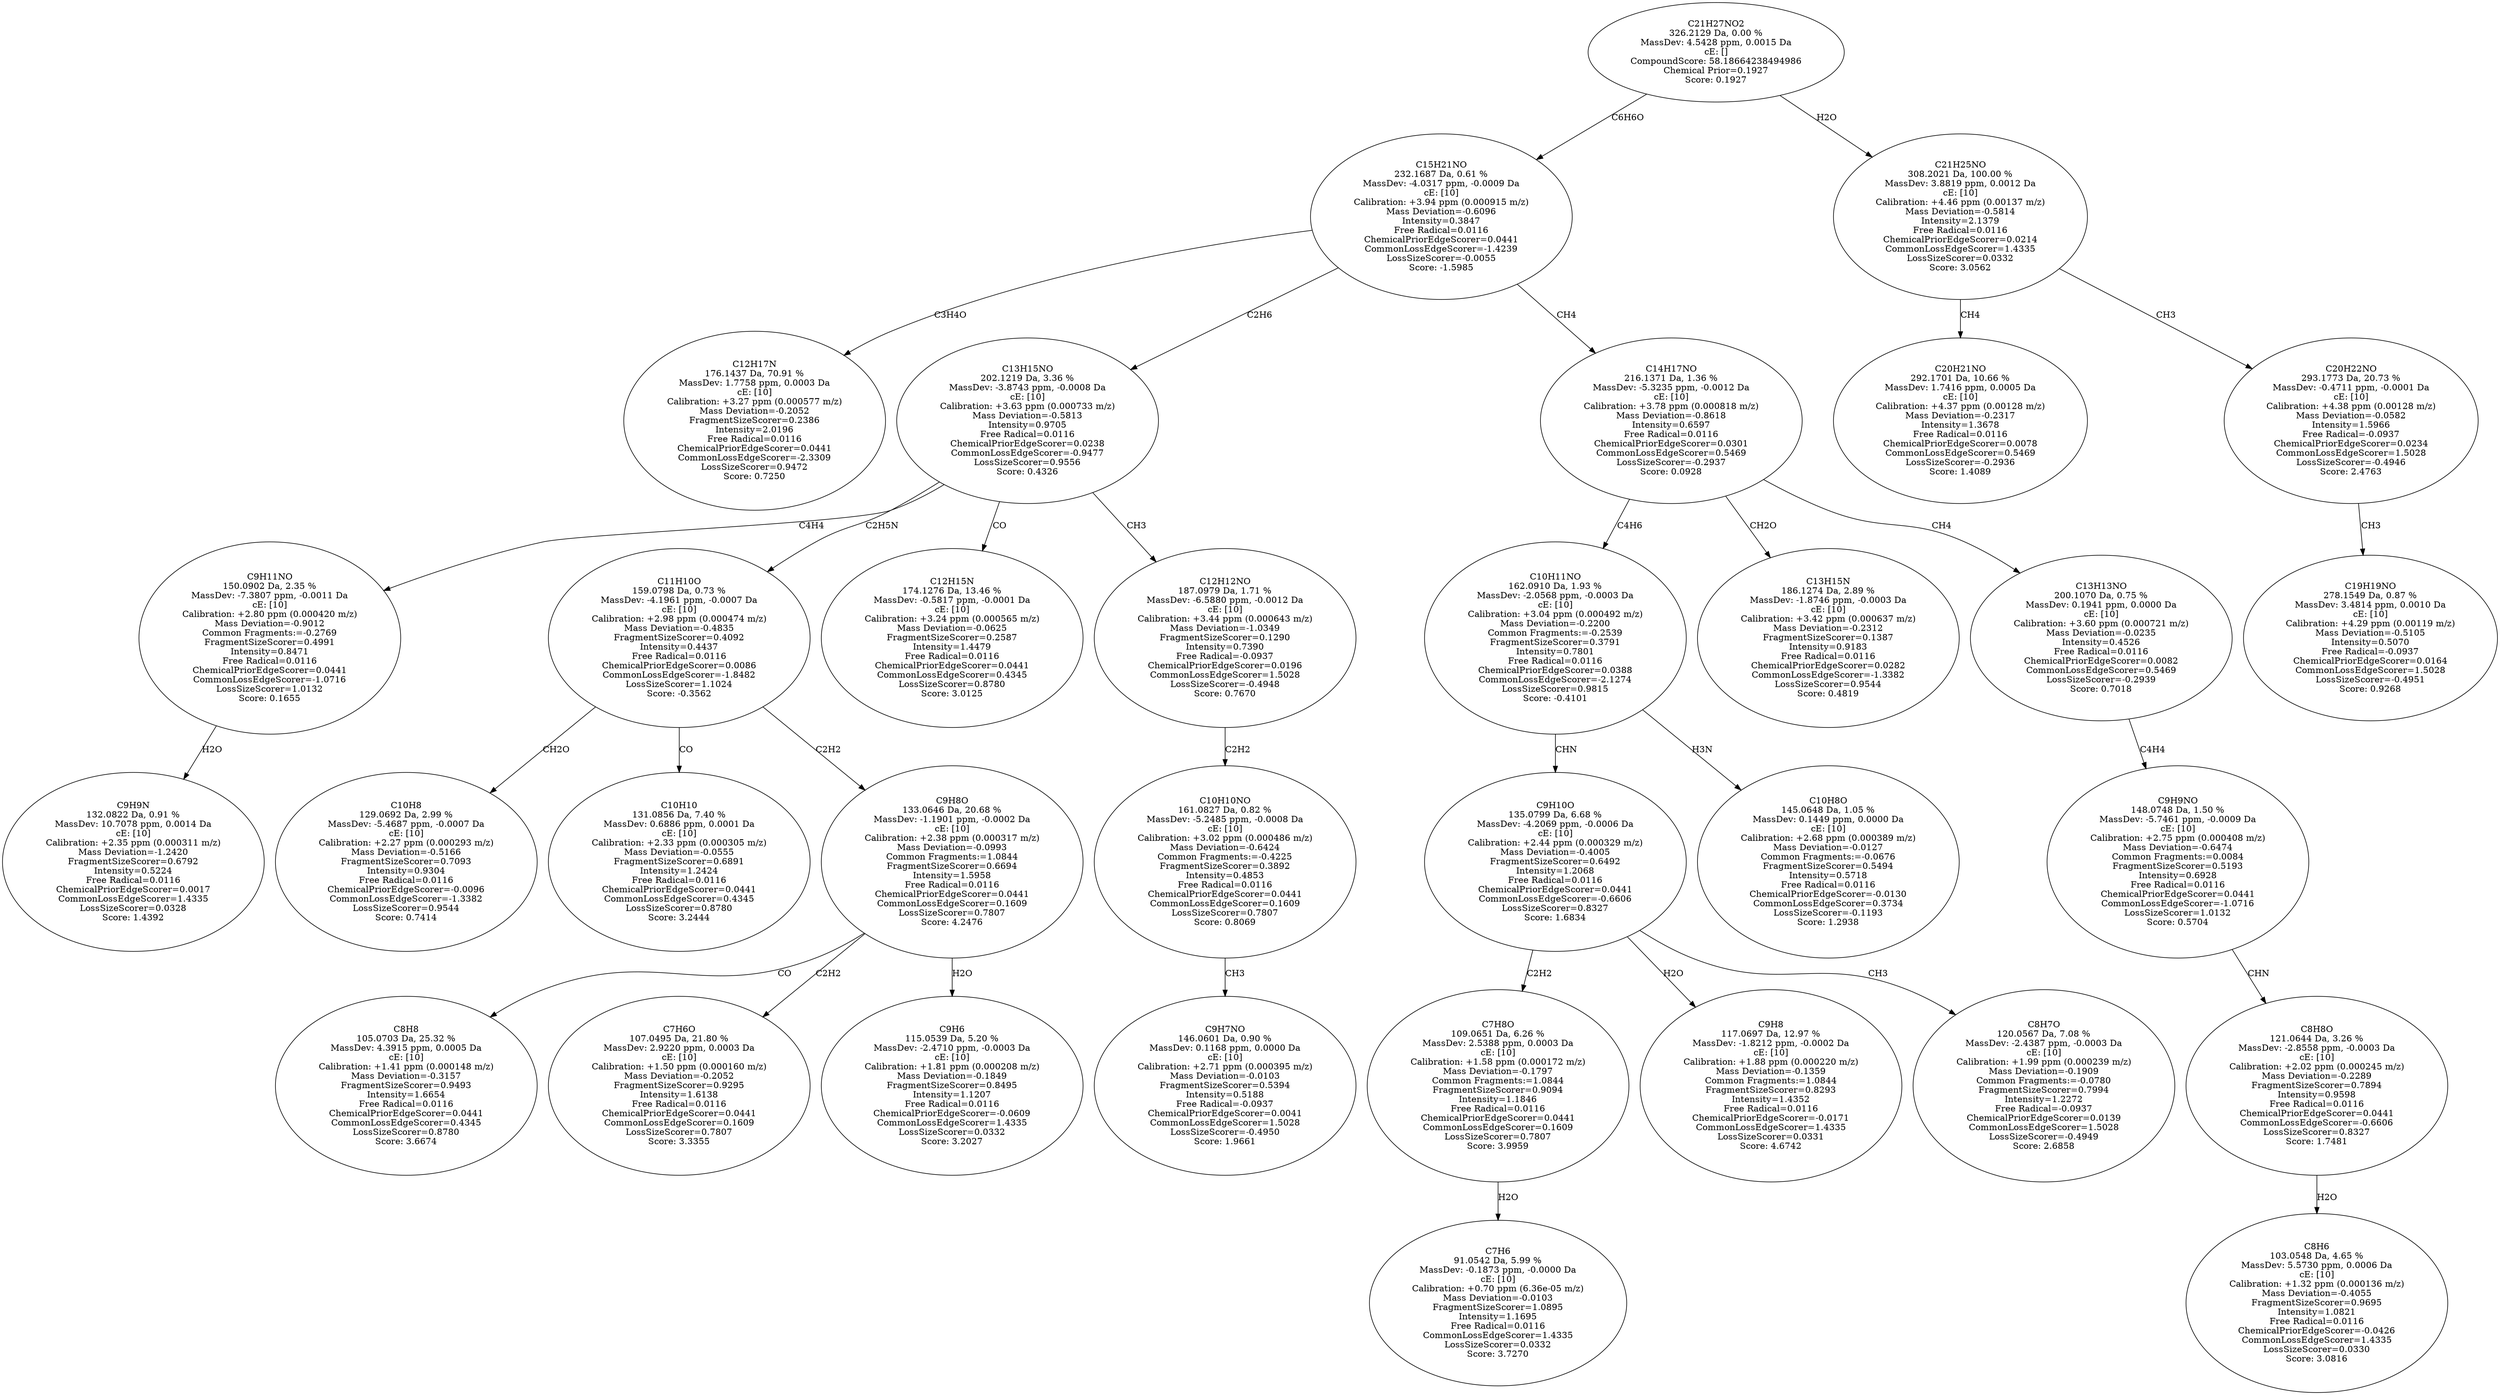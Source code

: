 strict digraph {
v1 [label="C12H17N\n176.1437 Da, 70.91 %\nMassDev: 1.7758 ppm, 0.0003 Da\ncE: [10]\nCalibration: +3.27 ppm (0.000577 m/z)\nMass Deviation=-0.2052\nFragmentSizeScorer=0.2386\nIntensity=2.0196\nFree Radical=0.0116\nChemicalPriorEdgeScorer=0.0441\nCommonLossEdgeScorer=-2.3309\nLossSizeScorer=0.9472\nScore: 0.7250"];
v2 [label="C9H9N\n132.0822 Da, 0.91 %\nMassDev: 10.7078 ppm, 0.0014 Da\ncE: [10]\nCalibration: +2.35 ppm (0.000311 m/z)\nMass Deviation=-1.2420\nFragmentSizeScorer=0.6792\nIntensity=0.5224\nFree Radical=0.0116\nChemicalPriorEdgeScorer=0.0017\nCommonLossEdgeScorer=1.4335\nLossSizeScorer=0.0328\nScore: 1.4392"];
v3 [label="C9H11NO\n150.0902 Da, 2.35 %\nMassDev: -7.3807 ppm, -0.0011 Da\ncE: [10]\nCalibration: +2.80 ppm (0.000420 m/z)\nMass Deviation=-0.9012\nCommon Fragments:=-0.2769\nFragmentSizeScorer=0.4991\nIntensity=0.8471\nFree Radical=0.0116\nChemicalPriorEdgeScorer=0.0441\nCommonLossEdgeScorer=-1.0716\nLossSizeScorer=1.0132\nScore: 0.1655"];
v4 [label="C10H8\n129.0692 Da, 2.99 %\nMassDev: -5.4687 ppm, -0.0007 Da\ncE: [10]\nCalibration: +2.27 ppm (0.000293 m/z)\nMass Deviation=-0.5166\nFragmentSizeScorer=0.7093\nIntensity=0.9304\nFree Radical=0.0116\nChemicalPriorEdgeScorer=-0.0096\nCommonLossEdgeScorer=-1.3382\nLossSizeScorer=0.9544\nScore: 0.7414"];
v5 [label="C10H10\n131.0856 Da, 7.40 %\nMassDev: 0.6886 ppm, 0.0001 Da\ncE: [10]\nCalibration: +2.33 ppm (0.000305 m/z)\nMass Deviation=-0.0555\nFragmentSizeScorer=0.6891\nIntensity=1.2424\nFree Radical=0.0116\nChemicalPriorEdgeScorer=0.0441\nCommonLossEdgeScorer=0.4345\nLossSizeScorer=0.8780\nScore: 3.2444"];
v6 [label="C8H8\n105.0703 Da, 25.32 %\nMassDev: 4.3915 ppm, 0.0005 Da\ncE: [10]\nCalibration: +1.41 ppm (0.000148 m/z)\nMass Deviation=-0.3157\nFragmentSizeScorer=0.9493\nIntensity=1.6654\nFree Radical=0.0116\nChemicalPriorEdgeScorer=0.0441\nCommonLossEdgeScorer=0.4345\nLossSizeScorer=0.8780\nScore: 3.6674"];
v7 [label="C7H6O\n107.0495 Da, 21.80 %\nMassDev: 2.9220 ppm, 0.0003 Da\ncE: [10]\nCalibration: +1.50 ppm (0.000160 m/z)\nMass Deviation=-0.2052\nFragmentSizeScorer=0.9295\nIntensity=1.6138\nFree Radical=0.0116\nChemicalPriorEdgeScorer=0.0441\nCommonLossEdgeScorer=0.1609\nLossSizeScorer=0.7807\nScore: 3.3355"];
v8 [label="C9H6\n115.0539 Da, 5.20 %\nMassDev: -2.4710 ppm, -0.0003 Da\ncE: [10]\nCalibration: +1.81 ppm (0.000208 m/z)\nMass Deviation=-0.1849\nFragmentSizeScorer=0.8495\nIntensity=1.1207\nFree Radical=0.0116\nChemicalPriorEdgeScorer=-0.0609\nCommonLossEdgeScorer=1.4335\nLossSizeScorer=0.0332\nScore: 3.2027"];
v9 [label="C9H8O\n133.0646 Da, 20.68 %\nMassDev: -1.1901 ppm, -0.0002 Da\ncE: [10]\nCalibration: +2.38 ppm (0.000317 m/z)\nMass Deviation=-0.0993\nCommon Fragments:=1.0844\nFragmentSizeScorer=0.6694\nIntensity=1.5958\nFree Radical=0.0116\nChemicalPriorEdgeScorer=0.0441\nCommonLossEdgeScorer=0.1609\nLossSizeScorer=0.7807\nScore: 4.2476"];
v10 [label="C11H10O\n159.0798 Da, 0.73 %\nMassDev: -4.1961 ppm, -0.0007 Da\ncE: [10]\nCalibration: +2.98 ppm (0.000474 m/z)\nMass Deviation=-0.4835\nFragmentSizeScorer=0.4092\nIntensity=0.4437\nFree Radical=0.0116\nChemicalPriorEdgeScorer=0.0086\nCommonLossEdgeScorer=-1.8482\nLossSizeScorer=1.1024\nScore: -0.3562"];
v11 [label="C12H15N\n174.1276 Da, 13.46 %\nMassDev: -0.5817 ppm, -0.0001 Da\ncE: [10]\nCalibration: +3.24 ppm (0.000565 m/z)\nMass Deviation=-0.0625\nFragmentSizeScorer=0.2587\nIntensity=1.4479\nFree Radical=0.0116\nChemicalPriorEdgeScorer=0.0441\nCommonLossEdgeScorer=0.4345\nLossSizeScorer=0.8780\nScore: 3.0125"];
v12 [label="C9H7NO\n146.0601 Da, 0.90 %\nMassDev: 0.1168 ppm, 0.0000 Da\ncE: [10]\nCalibration: +2.71 ppm (0.000395 m/z)\nMass Deviation=-0.0103\nFragmentSizeScorer=0.5394\nIntensity=0.5188\nFree Radical=-0.0937\nChemicalPriorEdgeScorer=0.0041\nCommonLossEdgeScorer=1.5028\nLossSizeScorer=-0.4950\nScore: 1.9661"];
v13 [label="C10H10NO\n161.0827 Da, 0.82 %\nMassDev: -5.2485 ppm, -0.0008 Da\ncE: [10]\nCalibration: +3.02 ppm (0.000486 m/z)\nMass Deviation=-0.6424\nCommon Fragments:=-0.4225\nFragmentSizeScorer=0.3892\nIntensity=0.4853\nFree Radical=0.0116\nChemicalPriorEdgeScorer=0.0441\nCommonLossEdgeScorer=0.1609\nLossSizeScorer=0.7807\nScore: 0.8069"];
v14 [label="C12H12NO\n187.0979 Da, 1.71 %\nMassDev: -6.5880 ppm, -0.0012 Da\ncE: [10]\nCalibration: +3.44 ppm (0.000643 m/z)\nMass Deviation=-1.0349\nFragmentSizeScorer=0.1290\nIntensity=0.7390\nFree Radical=-0.0937\nChemicalPriorEdgeScorer=0.0196\nCommonLossEdgeScorer=1.5028\nLossSizeScorer=-0.4948\nScore: 0.7670"];
v15 [label="C13H15NO\n202.1219 Da, 3.36 %\nMassDev: -3.8743 ppm, -0.0008 Da\ncE: [10]\nCalibration: +3.63 ppm (0.000733 m/z)\nMass Deviation=-0.5813\nIntensity=0.9705\nFree Radical=0.0116\nChemicalPriorEdgeScorer=0.0238\nCommonLossEdgeScorer=-0.9477\nLossSizeScorer=0.9556\nScore: 0.4326"];
v16 [label="C7H6\n91.0542 Da, 5.99 %\nMassDev: -0.1873 ppm, -0.0000 Da\ncE: [10]\nCalibration: +0.70 ppm (6.36e-05 m/z)\nMass Deviation=-0.0103\nFragmentSizeScorer=1.0895\nIntensity=1.1695\nFree Radical=0.0116\nCommonLossEdgeScorer=1.4335\nLossSizeScorer=0.0332\nScore: 3.7270"];
v17 [label="C7H8O\n109.0651 Da, 6.26 %\nMassDev: 2.5388 ppm, 0.0003 Da\ncE: [10]\nCalibration: +1.58 ppm (0.000172 m/z)\nMass Deviation=-0.1797\nCommon Fragments:=1.0844\nFragmentSizeScorer=0.9094\nIntensity=1.1846\nFree Radical=0.0116\nChemicalPriorEdgeScorer=0.0441\nCommonLossEdgeScorer=0.1609\nLossSizeScorer=0.7807\nScore: 3.9959"];
v18 [label="C9H8\n117.0697 Da, 12.97 %\nMassDev: -1.8212 ppm, -0.0002 Da\ncE: [10]\nCalibration: +1.88 ppm (0.000220 m/z)\nMass Deviation=-0.1359\nCommon Fragments:=1.0844\nFragmentSizeScorer=0.8293\nIntensity=1.4352\nFree Radical=0.0116\nChemicalPriorEdgeScorer=-0.0171\nCommonLossEdgeScorer=1.4335\nLossSizeScorer=0.0331\nScore: 4.6742"];
v19 [label="C8H7O\n120.0567 Da, 7.08 %\nMassDev: -2.4387 ppm, -0.0003 Da\ncE: [10]\nCalibration: +1.99 ppm (0.000239 m/z)\nMass Deviation=-0.1909\nCommon Fragments:=-0.0780\nFragmentSizeScorer=0.7994\nIntensity=1.2272\nFree Radical=-0.0937\nChemicalPriorEdgeScorer=0.0139\nCommonLossEdgeScorer=1.5028\nLossSizeScorer=-0.4949\nScore: 2.6858"];
v20 [label="C9H10O\n135.0799 Da, 6.68 %\nMassDev: -4.2069 ppm, -0.0006 Da\ncE: [10]\nCalibration: +2.44 ppm (0.000329 m/z)\nMass Deviation=-0.4005\nFragmentSizeScorer=0.6492\nIntensity=1.2068\nFree Radical=0.0116\nChemicalPriorEdgeScorer=0.0441\nCommonLossEdgeScorer=-0.6606\nLossSizeScorer=0.8327\nScore: 1.6834"];
v21 [label="C10H8O\n145.0648 Da, 1.05 %\nMassDev: 0.1449 ppm, 0.0000 Da\ncE: [10]\nCalibration: +2.68 ppm (0.000389 m/z)\nMass Deviation=-0.0127\nCommon Fragments:=-0.0676\nFragmentSizeScorer=0.5494\nIntensity=0.5718\nFree Radical=0.0116\nChemicalPriorEdgeScorer=-0.0130\nCommonLossEdgeScorer=0.3734\nLossSizeScorer=-0.1193\nScore: 1.2938"];
v22 [label="C10H11NO\n162.0910 Da, 1.93 %\nMassDev: -2.0568 ppm, -0.0003 Da\ncE: [10]\nCalibration: +3.04 ppm (0.000492 m/z)\nMass Deviation=-0.2200\nCommon Fragments:=-0.2539\nFragmentSizeScorer=0.3791\nIntensity=0.7801\nFree Radical=0.0116\nChemicalPriorEdgeScorer=0.0388\nCommonLossEdgeScorer=-2.1274\nLossSizeScorer=0.9815\nScore: -0.4101"];
v23 [label="C13H15N\n186.1274 Da, 2.89 %\nMassDev: -1.8746 ppm, -0.0003 Da\ncE: [10]\nCalibration: +3.42 ppm (0.000637 m/z)\nMass Deviation=-0.2312\nFragmentSizeScorer=0.1387\nIntensity=0.9183\nFree Radical=0.0116\nChemicalPriorEdgeScorer=0.0282\nCommonLossEdgeScorer=-1.3382\nLossSizeScorer=0.9544\nScore: 0.4819"];
v24 [label="C8H6\n103.0548 Da, 4.65 %\nMassDev: 5.5730 ppm, 0.0006 Da\ncE: [10]\nCalibration: +1.32 ppm (0.000136 m/z)\nMass Deviation=-0.4055\nFragmentSizeScorer=0.9695\nIntensity=1.0821\nFree Radical=0.0116\nChemicalPriorEdgeScorer=-0.0426\nCommonLossEdgeScorer=1.4335\nLossSizeScorer=0.0330\nScore: 3.0816"];
v25 [label="C8H8O\n121.0644 Da, 3.26 %\nMassDev: -2.8558 ppm, -0.0003 Da\ncE: [10]\nCalibration: +2.02 ppm (0.000245 m/z)\nMass Deviation=-0.2289\nFragmentSizeScorer=0.7894\nIntensity=0.9598\nFree Radical=0.0116\nChemicalPriorEdgeScorer=0.0441\nCommonLossEdgeScorer=-0.6606\nLossSizeScorer=0.8327\nScore: 1.7481"];
v26 [label="C9H9NO\n148.0748 Da, 1.50 %\nMassDev: -5.7461 ppm, -0.0009 Da\ncE: [10]\nCalibration: +2.75 ppm (0.000408 m/z)\nMass Deviation=-0.6474\nCommon Fragments:=0.0084\nFragmentSizeScorer=0.5193\nIntensity=0.6928\nFree Radical=0.0116\nChemicalPriorEdgeScorer=0.0441\nCommonLossEdgeScorer=-1.0716\nLossSizeScorer=1.0132\nScore: 0.5704"];
v27 [label="C13H13NO\n200.1070 Da, 0.75 %\nMassDev: 0.1941 ppm, 0.0000 Da\ncE: [10]\nCalibration: +3.60 ppm (0.000721 m/z)\nMass Deviation=-0.0235\nIntensity=0.4526\nFree Radical=0.0116\nChemicalPriorEdgeScorer=0.0082\nCommonLossEdgeScorer=0.5469\nLossSizeScorer=-0.2939\nScore: 0.7018"];
v28 [label="C14H17NO\n216.1371 Da, 1.36 %\nMassDev: -5.3235 ppm, -0.0012 Da\ncE: [10]\nCalibration: +3.78 ppm (0.000818 m/z)\nMass Deviation=-0.8618\nIntensity=0.6597\nFree Radical=0.0116\nChemicalPriorEdgeScorer=0.0301\nCommonLossEdgeScorer=0.5469\nLossSizeScorer=-0.2937\nScore: 0.0928"];
v29 [label="C15H21NO\n232.1687 Da, 0.61 %\nMassDev: -4.0317 ppm, -0.0009 Da\ncE: [10]\nCalibration: +3.94 ppm (0.000915 m/z)\nMass Deviation=-0.6096\nIntensity=0.3847\nFree Radical=0.0116\nChemicalPriorEdgeScorer=0.0441\nCommonLossEdgeScorer=-1.4239\nLossSizeScorer=-0.0055\nScore: -1.5985"];
v30 [label="C20H21NO\n292.1701 Da, 10.66 %\nMassDev: 1.7416 ppm, 0.0005 Da\ncE: [10]\nCalibration: +4.37 ppm (0.00128 m/z)\nMass Deviation=-0.2317\nIntensity=1.3678\nFree Radical=0.0116\nChemicalPriorEdgeScorer=0.0078\nCommonLossEdgeScorer=0.5469\nLossSizeScorer=-0.2936\nScore: 1.4089"];
v31 [label="C19H19NO\n278.1549 Da, 0.87 %\nMassDev: 3.4814 ppm, 0.0010 Da\ncE: [10]\nCalibration: +4.29 ppm (0.00119 m/z)\nMass Deviation=-0.5105\nIntensity=0.5070\nFree Radical=-0.0937\nChemicalPriorEdgeScorer=0.0164\nCommonLossEdgeScorer=1.5028\nLossSizeScorer=-0.4951\nScore: 0.9268"];
v32 [label="C20H22NO\n293.1773 Da, 20.73 %\nMassDev: -0.4711 ppm, -0.0001 Da\ncE: [10]\nCalibration: +4.38 ppm (0.00128 m/z)\nMass Deviation=-0.0582\nIntensity=1.5966\nFree Radical=-0.0937\nChemicalPriorEdgeScorer=0.0234\nCommonLossEdgeScorer=1.5028\nLossSizeScorer=-0.4946\nScore: 2.4763"];
v33 [label="C21H25NO\n308.2021 Da, 100.00 %\nMassDev: 3.8819 ppm, 0.0012 Da\ncE: [10]\nCalibration: +4.46 ppm (0.00137 m/z)\nMass Deviation=-0.5814\nIntensity=2.1379\nFree Radical=0.0116\nChemicalPriorEdgeScorer=0.0214\nCommonLossEdgeScorer=1.4335\nLossSizeScorer=0.0332\nScore: 3.0562"];
v34 [label="C21H27NO2\n326.2129 Da, 0.00 %\nMassDev: 4.5428 ppm, 0.0015 Da\ncE: []\nCompoundScore: 58.18664238494986\nChemical Prior=0.1927\nScore: 0.1927"];
v29 -> v1 [label="C3H4O"];
v3 -> v2 [label="H2O"];
v15 -> v3 [label="C4H4"];
v10 -> v4 [label="CH2O"];
v10 -> v5 [label="CO"];
v9 -> v6 [label="CO"];
v9 -> v7 [label="C2H2"];
v9 -> v8 [label="H2O"];
v10 -> v9 [label="C2H2"];
v15 -> v10 [label="C2H5N"];
v15 -> v11 [label="CO"];
v13 -> v12 [label="CH3"];
v14 -> v13 [label="C2H2"];
v15 -> v14 [label="CH3"];
v29 -> v15 [label="C2H6"];
v17 -> v16 [label="H2O"];
v20 -> v17 [label="C2H2"];
v20 -> v18 [label="H2O"];
v20 -> v19 [label="CH3"];
v22 -> v20 [label="CHN"];
v22 -> v21 [label="H3N"];
v28 -> v22 [label="C4H6"];
v28 -> v23 [label="CH2O"];
v25 -> v24 [label="H2O"];
v26 -> v25 [label="CHN"];
v27 -> v26 [label="C4H4"];
v28 -> v27 [label="CH4"];
v29 -> v28 [label="CH4"];
v34 -> v29 [label="C6H6O"];
v33 -> v30 [label="CH4"];
v32 -> v31 [label="CH3"];
v33 -> v32 [label="CH3"];
v34 -> v33 [label="H2O"];
}